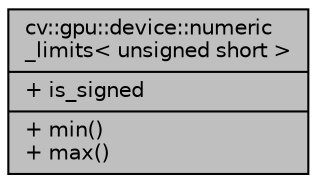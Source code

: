 digraph "cv::gpu::device::numeric_limits&lt; unsigned short &gt;"
{
 // LATEX_PDF_SIZE
  edge [fontname="Helvetica",fontsize="10",labelfontname="Helvetica",labelfontsize="10"];
  node [fontname="Helvetica",fontsize="10",shape=record];
  Node1 [label="{cv::gpu::device::numeric\l_limits\< unsigned short \>\n|+ is_signed\l|+ min()\l+ max()\l}",height=0.2,width=0.4,color="black", fillcolor="grey75", style="filled", fontcolor="black",tooltip=" "];
}
